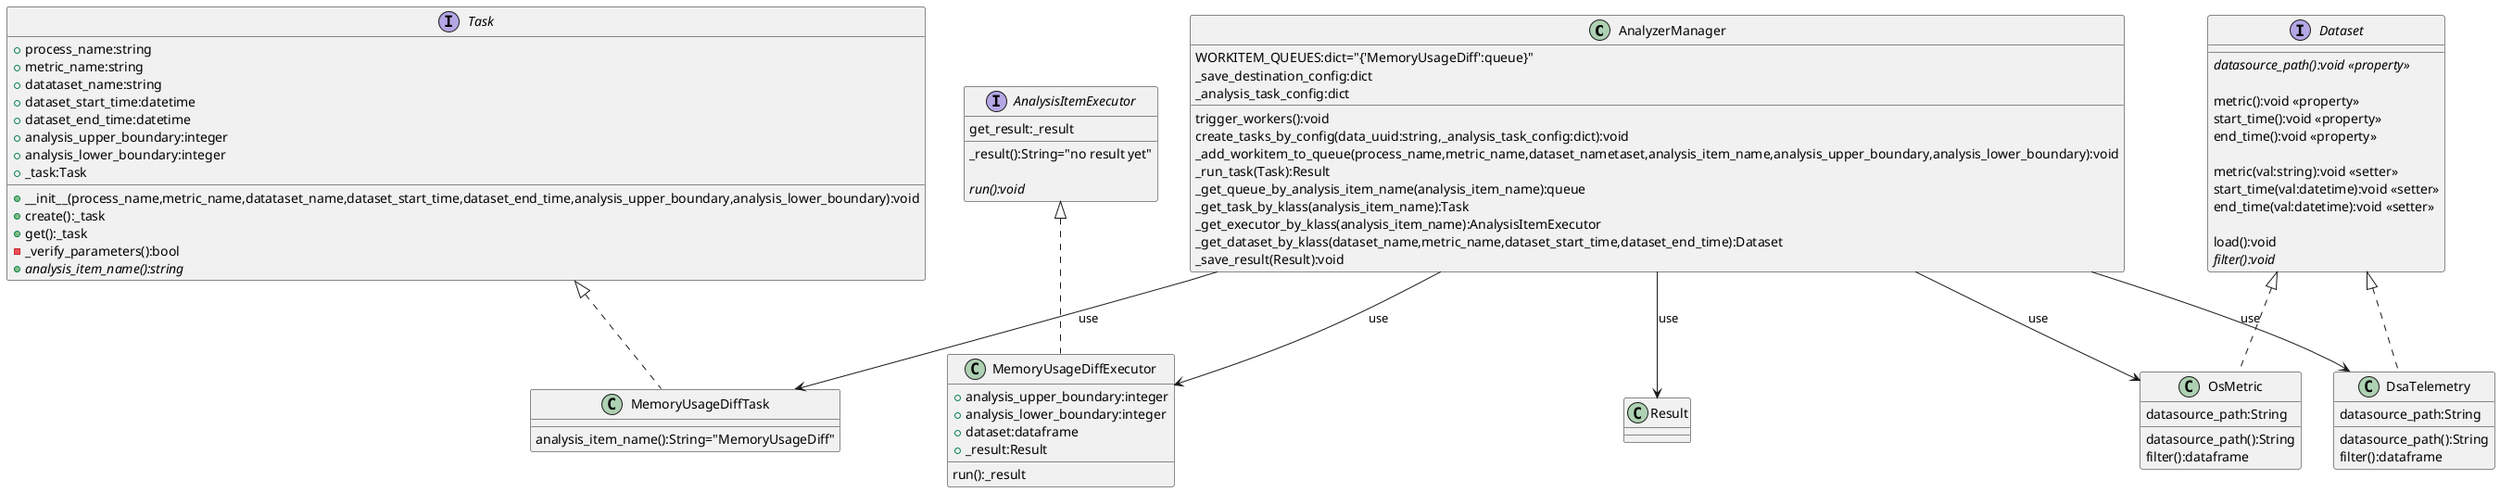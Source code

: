 @startuml Analyzer

class AnalyzerManager

together {
    class MemoryUsageDiffTask
    class Task
}
together {
    class MemoryUsageDiffExecutor
    class AnalysisItemExecutor
}
together {
    class OsMetric
    class DsaTelemetry
    interface Dataset
}
class Result

class MemoryUsageDiffTask implements Task

class MemoryUsageDiffExecutor implements AnalysisItemExecutor

class OsMetric implements Dataset
class DsaTelemetry implements Dataset

AnalyzerManager --> Result:use
AnalyzerManager --> OsMetric:use
AnalyzerManager --> DsaTelemetry:use
AnalyzerManager --> MemoryUsageDiffTask:use
AnalyzerManager --> MemoryUsageDiffExecutor:use

class AnalyzerManager {
    WORKITEM_QUEUES:dict="{'MemoryUsageDiff':queue}"
    _save_destination_config:dict
    _analysis_task_config:dict

    trigger_workers():void
    create_tasks_by_config(data_uuid:string,_analysis_task_config:dict):void
    _add_workitem_to_queue(process_name,metric_name,dataset_nametaset,analysis_item_name,analysis_upper_boundary,analysis_lower_boundary):void
    _run_task(Task):Result
    _get_queue_by_analysis_item_name(analysis_item_name):queue
    _get_task_by_klass(analysis_item_name):Task
    _get_executor_by_klass(analysis_item_name):AnalysisItemExecutor
    _get_dataset_by_klass(dataset_name,metric_name,dataset_start_time,dataset_end_time):Dataset
    _save_result(Result):void
}

class MemoryUsageDiffTask {
    analysis_item_name():String="MemoryUsageDiff"
}

class MemoryUsageDiffExecutor {
    + analysis_upper_boundary:integer
    + analysis_lower_boundary:integer
    + dataset:dataframe
    + _result:Result

    run():_result
}

interface AnalysisItemExecutor{
    _result():String="no result yet"

    {abstract}run():void
    get_result:_result
}

interface Task {
    + process_name:string
    + metric_name:string
    + datataset_name:string
    + dataset_start_time:datetime
    + dataset_end_time:datetime
    + analysis_upper_boundary:integer
    + analysis_lower_boundary:integer
    + _task:Task
    
    + __init__(process_name,metric_name,datataset_name,dataset_start_time,dataset_end_time,analysis_upper_boundary,analysis_lower_boundary):void
    + create():_task
    + get():_task
     - _verify_parameters():bool
    + {abstract}analysis_item_name():string
}

class Result {

}

interface Dataset {
    {abstract}datasource_path():void <<property>>
    
    metric():void <<property>>
    start_time():void <<property>>
    end_time():void <<property>>

    metric(val:string):void <<setter>>
    start_time(val:datetime):void <<setter>>
    end_time(val:datetime):void <<setter>>

    load():void
    {abstract}filter():void
}

class OsMetric {
    datasource_path:String
    
    datasource_path():String
    filter():dataframe
}

class DsaTelemetry {
    datasource_path:String
    
    datasource_path():String
    filter():dataframe
}

@enduml